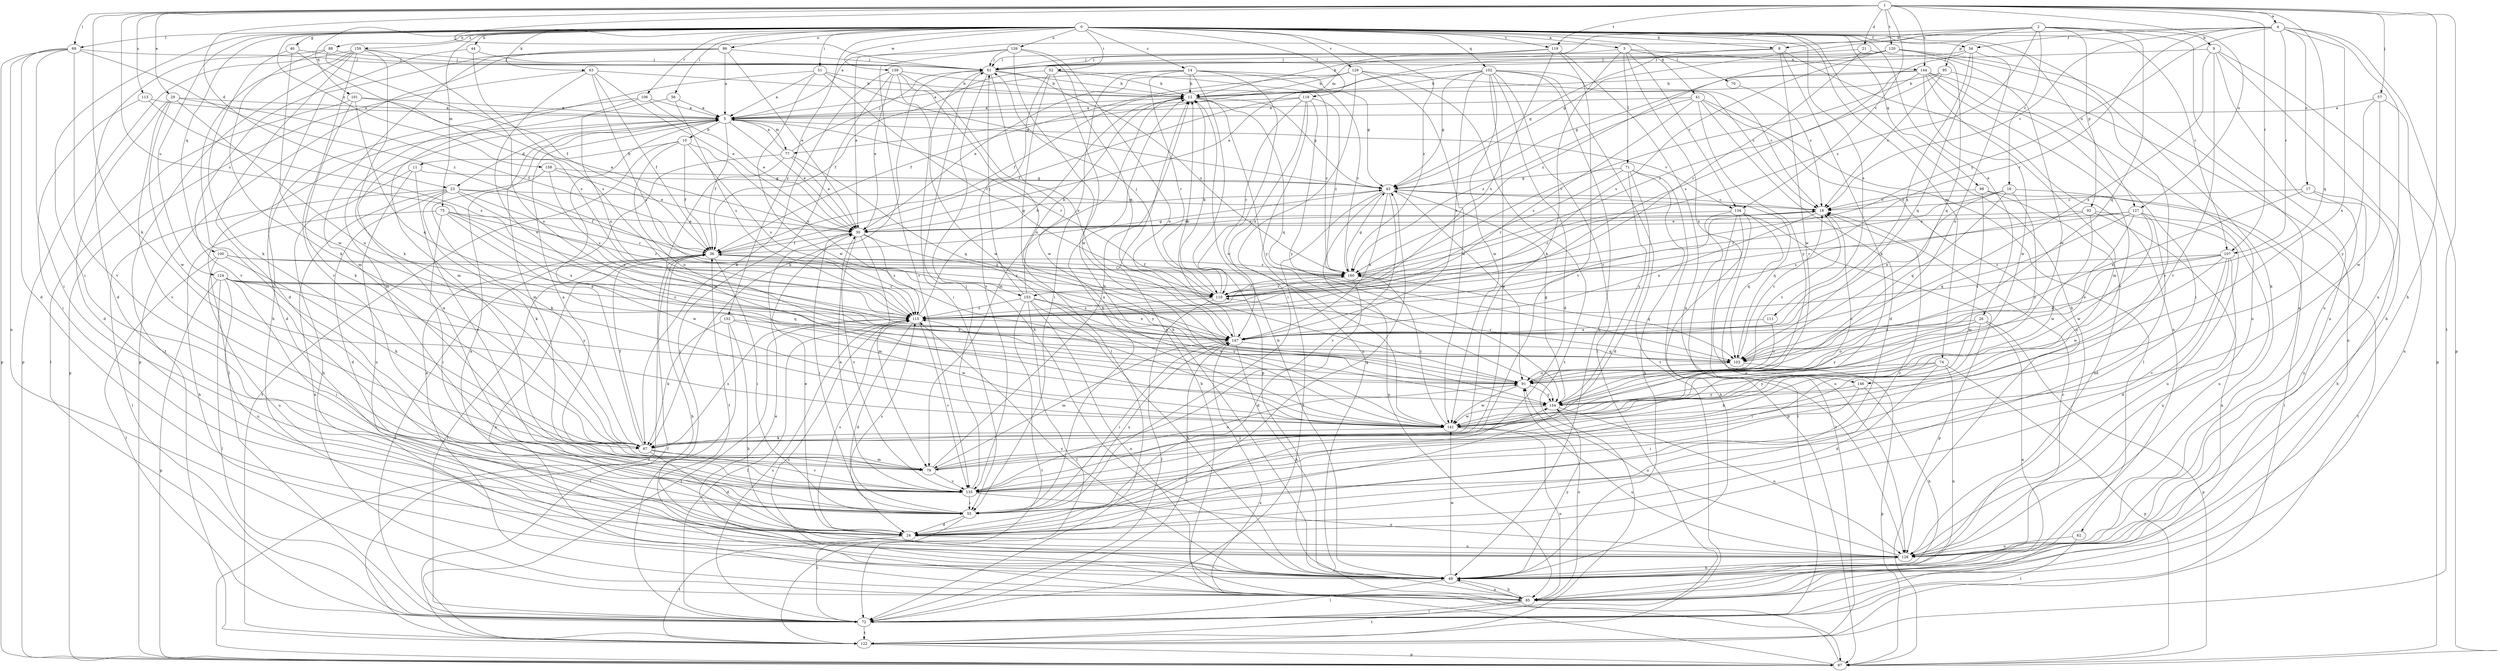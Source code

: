 strict digraph  {
0;
1;
2;
3;
4;
5;
8;
9;
10;
11;
12;
14;
16;
17;
18;
21;
23;
24;
26;
29;
30;
34;
36;
40;
41;
43;
44;
49;
51;
52;
55;
56;
57;
61;
62;
63;
67;
69;
70;
71;
72;
74;
75;
77;
79;
85;
86;
88;
91;
92;
95;
97;
98;
100;
101;
102;
103;
106;
107;
110;
111;
113;
115;
118;
119;
120;
122;
124;
126;
127;
128;
129;
134;
135;
139;
141;
144;
146;
147;
152;
153;
154;
158;
159;
160;
0 -> 3  [label=a];
0 -> 8  [label=b];
0 -> 14  [label=c];
0 -> 26  [label=e];
0 -> 34  [label=f];
0 -> 40  [label=g];
0 -> 41  [label=g];
0 -> 44  [label=h];
0 -> 49  [label=h];
0 -> 51  [label=i];
0 -> 52  [label=i];
0 -> 55  [label=i];
0 -> 56  [label=j];
0 -> 62  [label=k];
0 -> 63  [label=k];
0 -> 69  [label=l];
0 -> 74  [label=m];
0 -> 75  [label=m];
0 -> 86  [label=o];
0 -> 88  [label=o];
0 -> 98  [label=q];
0 -> 100  [label=q];
0 -> 101  [label=q];
0 -> 102  [label=q];
0 -> 106  [label=r];
0 -> 107  [label=r];
0 -> 111  [label=s];
0 -> 118  [label=t];
0 -> 119  [label=t];
0 -> 124  [label=u];
0 -> 126  [label=u];
0 -> 127  [label=u];
0 -> 129  [label=v];
0 -> 139  [label=w];
0 -> 152  [label=y];
0 -> 158  [label=z];
0 -> 159  [label=z];
0 -> 160  [label=z];
1 -> 4  [label=a];
1 -> 21  [label=d];
1 -> 23  [label=d];
1 -> 29  [label=e];
1 -> 49  [label=h];
1 -> 57  [label=j];
1 -> 61  [label=j];
1 -> 67  [label=k];
1 -> 69  [label=l];
1 -> 103  [label=q];
1 -> 107  [label=r];
1 -> 113  [label=s];
1 -> 115  [label=s];
1 -> 119  [label=t];
1 -> 120  [label=t];
1 -> 122  [label=t];
1 -> 127  [label=u];
1 -> 134  [label=v];
1 -> 144  [label=x];
2 -> 8  [label=b];
2 -> 9  [label=b];
2 -> 16  [label=c];
2 -> 43  [label=g];
2 -> 77  [label=m];
2 -> 85  [label=n];
2 -> 92  [label=p];
2 -> 95  [label=p];
2 -> 103  [label=q];
2 -> 160  [label=z];
3 -> 61  [label=j];
3 -> 67  [label=k];
3 -> 70  [label=l];
3 -> 71  [label=l];
3 -> 134  [label=v];
3 -> 144  [label=x];
3 -> 146  [label=x];
4 -> 5  [label=a];
4 -> 17  [label=c];
4 -> 18  [label=c];
4 -> 34  [label=f];
4 -> 97  [label=p];
4 -> 107  [label=r];
4 -> 110  [label=r];
4 -> 128  [label=u];
4 -> 146  [label=x];
4 -> 153  [label=y];
5 -> 10  [label=b];
5 -> 23  [label=d];
5 -> 30  [label=e];
5 -> 36  [label=f];
5 -> 72  [label=l];
5 -> 77  [label=m];
5 -> 79  [label=m];
5 -> 110  [label=r];
5 -> 134  [label=v];
8 -> 43  [label=g];
8 -> 61  [label=j];
8 -> 67  [label=k];
8 -> 85  [label=n];
8 -> 141  [label=w];
9 -> 49  [label=h];
9 -> 61  [label=j];
9 -> 97  [label=p];
9 -> 128  [label=u];
9 -> 135  [label=v];
9 -> 147  [label=x];
10 -> 11  [label=b];
10 -> 36  [label=f];
10 -> 91  [label=o];
10 -> 115  [label=s];
10 -> 122  [label=t];
10 -> 153  [label=y];
11 -> 43  [label=g];
11 -> 49  [label=h];
11 -> 128  [label=u];
11 -> 135  [label=v];
12 -> 5  [label=a];
12 -> 43  [label=g];
12 -> 79  [label=m];
12 -> 103  [label=q];
12 -> 154  [label=y];
14 -> 5  [label=a];
14 -> 12  [label=b];
14 -> 43  [label=g];
14 -> 55  [label=i];
14 -> 97  [label=p];
14 -> 110  [label=r];
14 -> 141  [label=w];
14 -> 160  [label=z];
16 -> 18  [label=c];
16 -> 72  [label=l];
16 -> 103  [label=q];
16 -> 110  [label=r];
16 -> 147  [label=x];
16 -> 154  [label=y];
17 -> 18  [label=c];
17 -> 49  [label=h];
17 -> 128  [label=u];
17 -> 147  [label=x];
18 -> 30  [label=e];
18 -> 147  [label=x];
21 -> 61  [label=j];
21 -> 103  [label=q];
21 -> 110  [label=r];
23 -> 18  [label=c];
23 -> 24  [label=d];
23 -> 36  [label=f];
23 -> 67  [label=k];
23 -> 72  [label=l];
23 -> 85  [label=n];
23 -> 110  [label=r];
23 -> 147  [label=x];
24 -> 18  [label=c];
24 -> 30  [label=e];
24 -> 43  [label=g];
24 -> 115  [label=s];
24 -> 122  [label=t];
24 -> 128  [label=u];
26 -> 55  [label=i];
26 -> 85  [label=n];
26 -> 91  [label=o];
26 -> 97  [label=p];
26 -> 147  [label=x];
26 -> 154  [label=y];
29 -> 5  [label=a];
29 -> 24  [label=d];
29 -> 36  [label=f];
29 -> 91  [label=o];
29 -> 135  [label=v];
29 -> 141  [label=w];
30 -> 36  [label=f];
30 -> 43  [label=g];
30 -> 55  [label=i];
30 -> 79  [label=m];
30 -> 115  [label=s];
30 -> 135  [label=v];
30 -> 154  [label=y];
34 -> 61  [label=j];
34 -> 91  [label=o];
34 -> 103  [label=q];
34 -> 115  [label=s];
34 -> 147  [label=x];
36 -> 43  [label=g];
36 -> 49  [label=h];
36 -> 55  [label=i];
36 -> 72  [label=l];
36 -> 85  [label=n];
36 -> 147  [label=x];
36 -> 160  [label=z];
40 -> 61  [label=j];
40 -> 67  [label=k];
40 -> 115  [label=s];
40 -> 141  [label=w];
41 -> 5  [label=a];
41 -> 24  [label=d];
41 -> 72  [label=l];
41 -> 115  [label=s];
41 -> 128  [label=u];
41 -> 154  [label=y];
41 -> 160  [label=z];
43 -> 18  [label=c];
43 -> 72  [label=l];
43 -> 85  [label=n];
43 -> 91  [label=o];
43 -> 103  [label=q];
43 -> 135  [label=v];
43 -> 147  [label=x];
44 -> 61  [label=j];
44 -> 115  [label=s];
44 -> 135  [label=v];
49 -> 5  [label=a];
49 -> 12  [label=b];
49 -> 18  [label=c];
49 -> 72  [label=l];
49 -> 85  [label=n];
49 -> 115  [label=s];
49 -> 141  [label=w];
49 -> 154  [label=y];
51 -> 5  [label=a];
51 -> 12  [label=b];
51 -> 43  [label=g];
51 -> 79  [label=m];
51 -> 110  [label=r];
51 -> 141  [label=w];
52 -> 12  [label=b];
52 -> 36  [label=f];
52 -> 49  [label=h];
52 -> 72  [label=l];
52 -> 135  [label=v];
52 -> 160  [label=z];
55 -> 12  [label=b];
55 -> 24  [label=d];
55 -> 72  [label=l];
55 -> 115  [label=s];
55 -> 147  [label=x];
56 -> 5  [label=a];
56 -> 79  [label=m];
56 -> 115  [label=s];
57 -> 5  [label=a];
57 -> 85  [label=n];
57 -> 141  [label=w];
57 -> 154  [label=y];
61 -> 12  [label=b];
61 -> 49  [label=h];
61 -> 55  [label=i];
61 -> 67  [label=k];
61 -> 141  [label=w];
61 -> 160  [label=z];
62 -> 72  [label=l];
62 -> 128  [label=u];
63 -> 12  [label=b];
63 -> 30  [label=e];
63 -> 36  [label=f];
63 -> 91  [label=o];
63 -> 97  [label=p];
63 -> 115  [label=s];
67 -> 5  [label=a];
67 -> 24  [label=d];
67 -> 36  [label=f];
67 -> 79  [label=m];
67 -> 115  [label=s];
67 -> 135  [label=v];
69 -> 24  [label=d];
69 -> 55  [label=i];
69 -> 61  [label=j];
69 -> 85  [label=n];
69 -> 97  [label=p];
69 -> 135  [label=v];
69 -> 160  [label=z];
70 -> 18  [label=c];
71 -> 24  [label=d];
71 -> 43  [label=g];
71 -> 49  [label=h];
71 -> 97  [label=p];
71 -> 110  [label=r];
71 -> 154  [label=y];
72 -> 36  [label=f];
72 -> 115  [label=s];
72 -> 122  [label=t];
74 -> 24  [label=d];
74 -> 67  [label=k];
74 -> 85  [label=n];
74 -> 91  [label=o];
74 -> 97  [label=p];
74 -> 154  [label=y];
75 -> 30  [label=e];
75 -> 49  [label=h];
75 -> 55  [label=i];
75 -> 110  [label=r];
75 -> 141  [label=w];
75 -> 147  [label=x];
77 -> 5  [label=a];
77 -> 30  [label=e];
77 -> 61  [label=j];
77 -> 85  [label=n];
77 -> 103  [label=q];
77 -> 141  [label=w];
79 -> 5  [label=a];
79 -> 12  [label=b];
79 -> 91  [label=o];
79 -> 135  [label=v];
79 -> 154  [label=y];
85 -> 30  [label=e];
85 -> 49  [label=h];
85 -> 72  [label=l];
85 -> 91  [label=o];
85 -> 115  [label=s];
85 -> 122  [label=t];
86 -> 5  [label=a];
86 -> 30  [label=e];
86 -> 49  [label=h];
86 -> 61  [label=j];
86 -> 79  [label=m];
86 -> 97  [label=p];
88 -> 24  [label=d];
88 -> 36  [label=f];
88 -> 61  [label=j];
88 -> 67  [label=k];
91 -> 18  [label=c];
91 -> 115  [label=s];
91 -> 141  [label=w];
91 -> 154  [label=y];
92 -> 30  [label=e];
92 -> 85  [label=n];
92 -> 115  [label=s];
92 -> 128  [label=u];
92 -> 141  [label=w];
95 -> 12  [label=b];
95 -> 18  [label=c];
95 -> 85  [label=n];
95 -> 160  [label=z];
97 -> 12  [label=b];
97 -> 36  [label=f];
97 -> 147  [label=x];
98 -> 18  [label=c];
98 -> 79  [label=m];
98 -> 122  [label=t];
98 -> 128  [label=u];
100 -> 67  [label=k];
100 -> 72  [label=l];
100 -> 110  [label=r];
100 -> 128  [label=u];
100 -> 160  [label=z];
101 -> 5  [label=a];
101 -> 30  [label=e];
101 -> 67  [label=k];
101 -> 72  [label=l];
101 -> 103  [label=q];
102 -> 12  [label=b];
102 -> 18  [label=c];
102 -> 24  [label=d];
102 -> 36  [label=f];
102 -> 43  [label=g];
102 -> 49  [label=h];
102 -> 72  [label=l];
102 -> 122  [label=t];
102 -> 135  [label=v];
102 -> 141  [label=w];
102 -> 147  [label=x];
103 -> 18  [label=c];
103 -> 91  [label=o];
103 -> 97  [label=p];
103 -> 110  [label=r];
106 -> 5  [label=a];
106 -> 24  [label=d];
106 -> 30  [label=e];
106 -> 147  [label=x];
107 -> 24  [label=d];
107 -> 103  [label=q];
107 -> 115  [label=s];
107 -> 128  [label=u];
107 -> 135  [label=v];
107 -> 141  [label=w];
107 -> 160  [label=z];
110 -> 12  [label=b];
110 -> 61  [label=j];
110 -> 72  [label=l];
110 -> 115  [label=s];
110 -> 160  [label=z];
111 -> 91  [label=o];
111 -> 147  [label=x];
113 -> 5  [label=a];
113 -> 55  [label=i];
113 -> 115  [label=s];
115 -> 12  [label=b];
115 -> 18  [label=c];
115 -> 24  [label=d];
115 -> 72  [label=l];
115 -> 122  [label=t];
115 -> 135  [label=v];
115 -> 147  [label=x];
118 -> 5  [label=a];
118 -> 36  [label=f];
118 -> 85  [label=n];
118 -> 110  [label=r];
118 -> 147  [label=x];
118 -> 154  [label=y];
118 -> 160  [label=z];
119 -> 12  [label=b];
119 -> 61  [label=j];
119 -> 115  [label=s];
119 -> 128  [label=u];
119 -> 135  [label=v];
120 -> 30  [label=e];
120 -> 61  [label=j];
120 -> 115  [label=s];
120 -> 128  [label=u];
120 -> 135  [label=v];
120 -> 141  [label=w];
120 -> 160  [label=z];
122 -> 36  [label=f];
122 -> 97  [label=p];
124 -> 55  [label=i];
124 -> 72  [label=l];
124 -> 97  [label=p];
124 -> 103  [label=q];
124 -> 110  [label=r];
124 -> 115  [label=s];
124 -> 128  [label=u];
124 -> 154  [label=y];
126 -> 30  [label=e];
126 -> 61  [label=j];
126 -> 91  [label=o];
126 -> 135  [label=v];
126 -> 141  [label=w];
126 -> 147  [label=x];
127 -> 24  [label=d];
127 -> 30  [label=e];
127 -> 91  [label=o];
127 -> 103  [label=q];
127 -> 110  [label=r];
127 -> 128  [label=u];
127 -> 141  [label=w];
128 -> 36  [label=f];
128 -> 49  [label=h];
128 -> 91  [label=o];
129 -> 12  [label=b];
129 -> 18  [label=c];
129 -> 30  [label=e];
129 -> 36  [label=f];
129 -> 55  [label=i];
129 -> 122  [label=t];
129 -> 141  [label=w];
134 -> 30  [label=e];
134 -> 49  [label=h];
134 -> 72  [label=l];
134 -> 97  [label=p];
134 -> 103  [label=q];
134 -> 122  [label=t];
134 -> 128  [label=u];
135 -> 5  [label=a];
135 -> 30  [label=e];
135 -> 55  [label=i];
135 -> 61  [label=j];
135 -> 128  [label=u];
139 -> 12  [label=b];
139 -> 30  [label=e];
139 -> 67  [label=k];
139 -> 72  [label=l];
139 -> 91  [label=o];
139 -> 141  [label=w];
139 -> 147  [label=x];
141 -> 18  [label=c];
141 -> 67  [label=k];
141 -> 85  [label=n];
141 -> 128  [label=u];
141 -> 160  [label=z];
144 -> 12  [label=b];
144 -> 43  [label=g];
144 -> 55  [label=i];
144 -> 79  [label=m];
144 -> 110  [label=r];
144 -> 128  [label=u];
144 -> 135  [label=v];
144 -> 141  [label=w];
146 -> 49  [label=h];
146 -> 55  [label=i];
146 -> 154  [label=y];
147 -> 12  [label=b];
147 -> 49  [label=h];
147 -> 55  [label=i];
147 -> 72  [label=l];
147 -> 79  [label=m];
147 -> 103  [label=q];
152 -> 49  [label=h];
152 -> 67  [label=k];
152 -> 122  [label=t];
152 -> 141  [label=w];
152 -> 147  [label=x];
153 -> 12  [label=b];
153 -> 49  [label=h];
153 -> 61  [label=j];
153 -> 72  [label=l];
153 -> 85  [label=n];
153 -> 115  [label=s];
153 -> 122  [label=t];
153 -> 147  [label=x];
153 -> 154  [label=y];
154 -> 43  [label=g];
154 -> 128  [label=u];
154 -> 141  [label=w];
158 -> 30  [label=e];
158 -> 43  [label=g];
158 -> 67  [label=k];
158 -> 115  [label=s];
159 -> 24  [label=d];
159 -> 55  [label=i];
159 -> 61  [label=j];
159 -> 67  [label=k];
159 -> 91  [label=o];
159 -> 97  [label=p];
159 -> 122  [label=t];
159 -> 135  [label=v];
160 -> 18  [label=c];
160 -> 24  [label=d];
160 -> 36  [label=f];
160 -> 43  [label=g];
160 -> 103  [label=q];
160 -> 110  [label=r];
}
